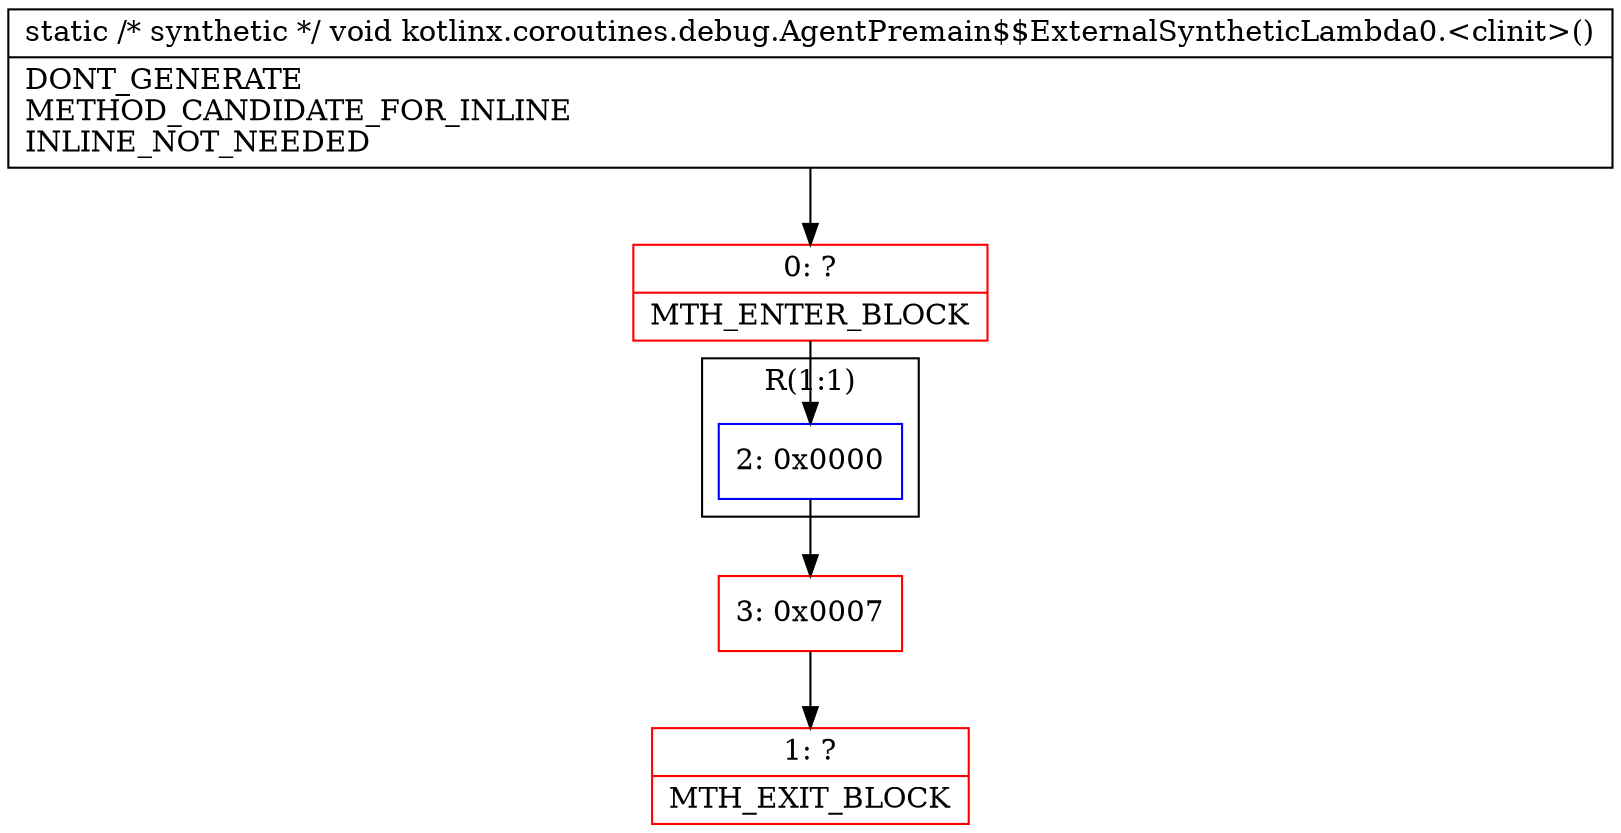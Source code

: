 digraph "CFG forkotlinx.coroutines.debug.AgentPremain$$ExternalSyntheticLambda0.\<clinit\>()V" {
subgraph cluster_Region_1805295789 {
label = "R(1:1)";
node [shape=record,color=blue];
Node_2 [shape=record,label="{2\:\ 0x0000}"];
}
Node_0 [shape=record,color=red,label="{0\:\ ?|MTH_ENTER_BLOCK\l}"];
Node_3 [shape=record,color=red,label="{3\:\ 0x0007}"];
Node_1 [shape=record,color=red,label="{1\:\ ?|MTH_EXIT_BLOCK\l}"];
MethodNode[shape=record,label="{static \/* synthetic *\/ void kotlinx.coroutines.debug.AgentPremain$$ExternalSyntheticLambda0.\<clinit\>()  | DONT_GENERATE\lMETHOD_CANDIDATE_FOR_INLINE\lINLINE_NOT_NEEDED\l}"];
MethodNode -> Node_0;Node_2 -> Node_3;
Node_0 -> Node_2;
Node_3 -> Node_1;
}

